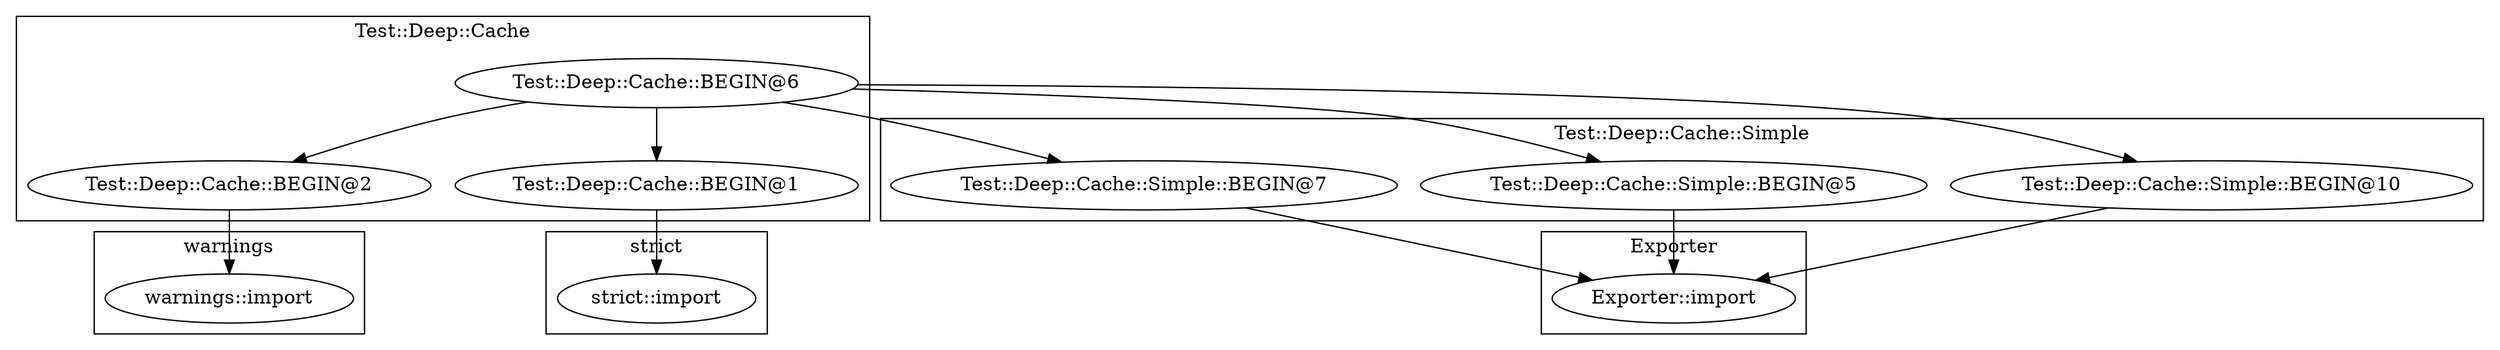digraph {
graph [overlap=false]
subgraph cluster_Exporter {
	label="Exporter";
	"Exporter::import";
}
subgraph cluster_Test_Deep_Cache {
	label="Test::Deep::Cache";
	"Test::Deep::Cache::BEGIN@2";
	"Test::Deep::Cache::BEGIN@6";
	"Test::Deep::Cache::BEGIN@1";
}
subgraph cluster_warnings {
	label="warnings";
	"warnings::import";
}
subgraph cluster_strict {
	label="strict";
	"strict::import";
}
subgraph cluster_Test_Deep_Cache_Simple {
	label="Test::Deep::Cache::Simple";
	"Test::Deep::Cache::Simple::BEGIN@10";
	"Test::Deep::Cache::Simple::BEGIN@5";
	"Test::Deep::Cache::Simple::BEGIN@7";
}
"Test::Deep::Cache::Simple::BEGIN@5" -> "Exporter::import";
"Test::Deep::Cache::Simple::BEGIN@10" -> "Exporter::import";
"Test::Deep::Cache::Simple::BEGIN@7" -> "Exporter::import";
"Test::Deep::Cache::BEGIN@6" -> "Test::Deep::Cache::BEGIN@2";
"Test::Deep::Cache::BEGIN@2" -> "warnings::import";
"Test::Deep::Cache::BEGIN@1" -> "strict::import";
"Test::Deep::Cache::BEGIN@6" -> "Test::Deep::Cache::Simple::BEGIN@5";
"Test::Deep::Cache::BEGIN@6" -> "Test::Deep::Cache::Simple::BEGIN@10";
"Test::Deep::Cache::BEGIN@6" -> "Test::Deep::Cache::Simple::BEGIN@7";
"Test::Deep::Cache::BEGIN@6" -> "Test::Deep::Cache::BEGIN@1";
}
